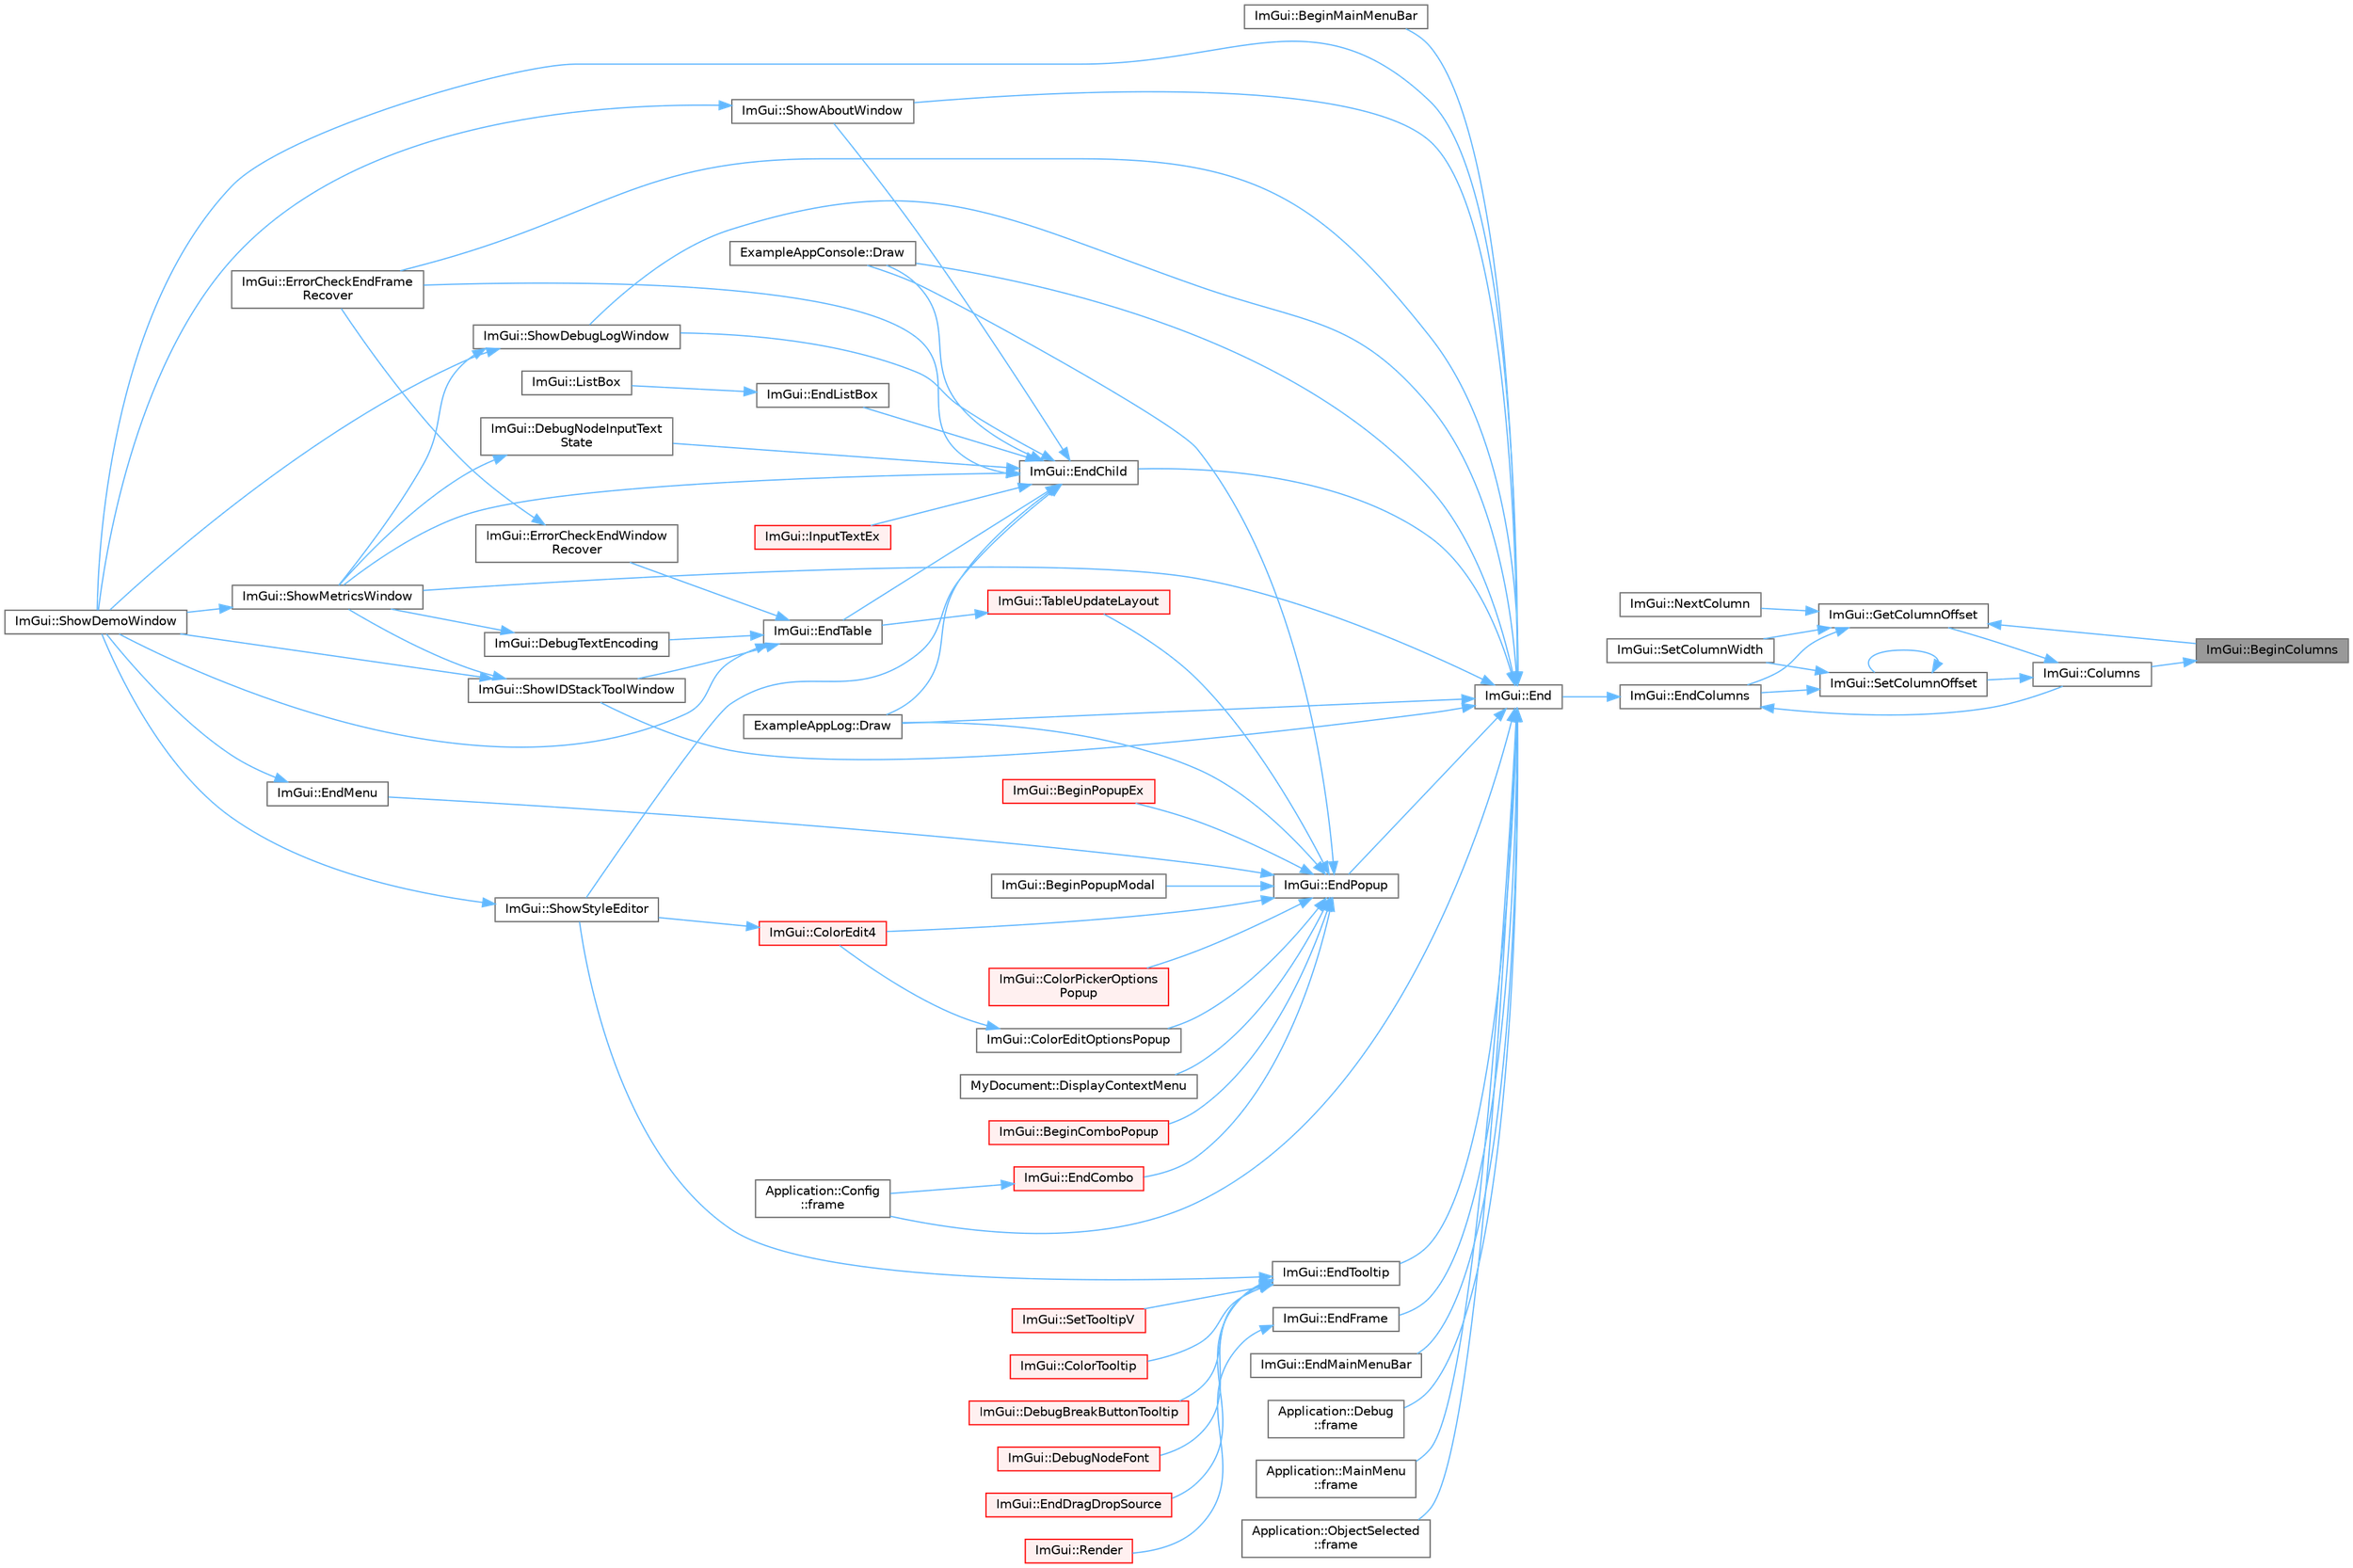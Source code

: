 digraph "ImGui::BeginColumns"
{
 // LATEX_PDF_SIZE
  bgcolor="transparent";
  edge [fontname=Helvetica,fontsize=10,labelfontname=Helvetica,labelfontsize=10];
  node [fontname=Helvetica,fontsize=10,shape=box,height=0.2,width=0.4];
  rankdir="RL";
  Node1 [id="Node000001",label="ImGui::BeginColumns",height=0.2,width=0.4,color="gray40", fillcolor="grey60", style="filled", fontcolor="black",tooltip=" "];
  Node1 -> Node2 [id="edge1_Node000001_Node000002",dir="back",color="steelblue1",style="solid",tooltip=" "];
  Node2 [id="Node000002",label="ImGui::Columns",height=0.2,width=0.4,color="grey40", fillcolor="white", style="filled",URL="$namespace_im_gui.html#a0e2889956542527c4039b6b8bf5c2a38",tooltip=" "];
  Node2 -> Node3 [id="edge2_Node000002_Node000003",dir="back",color="steelblue1",style="solid",tooltip=" "];
  Node3 [id="Node000003",label="ImGui::GetColumnOffset",height=0.2,width=0.4,color="grey40", fillcolor="white", style="filled",URL="$namespace_im_gui.html#a79c22e9c5c208b6c9534a273be71a9e6",tooltip=" "];
  Node3 -> Node1 [id="edge3_Node000003_Node000001",dir="back",color="steelblue1",style="solid",tooltip=" "];
  Node3 -> Node4 [id="edge4_Node000003_Node000004",dir="back",color="steelblue1",style="solid",tooltip=" "];
  Node4 [id="Node000004",label="ImGui::EndColumns",height=0.2,width=0.4,color="grey40", fillcolor="white", style="filled",URL="$namespace_im_gui.html#af93bed3bce5475fe4d525d744f16aa20",tooltip=" "];
  Node4 -> Node2 [id="edge5_Node000004_Node000002",dir="back",color="steelblue1",style="solid",tooltip=" "];
  Node4 -> Node5 [id="edge6_Node000004_Node000005",dir="back",color="steelblue1",style="solid",tooltip=" "];
  Node5 [id="Node000005",label="ImGui::End",height=0.2,width=0.4,color="grey40", fillcolor="white", style="filled",URL="$namespace_im_gui.html#a5479d93794a004c67ceb6d13f37c8254",tooltip=" "];
  Node5 -> Node6 [id="edge7_Node000005_Node000006",dir="back",color="steelblue1",style="solid",tooltip=" "];
  Node6 [id="Node000006",label="ImGui::BeginMainMenuBar",height=0.2,width=0.4,color="grey40", fillcolor="white", style="filled",URL="$namespace_im_gui.html#a55cb9cfb9865204ac6fb21c965784f78",tooltip=" "];
  Node5 -> Node7 [id="edge8_Node000005_Node000007",dir="back",color="steelblue1",style="solid",tooltip=" "];
  Node7 [id="Node000007",label="ExampleAppConsole::Draw",height=0.2,width=0.4,color="grey40", fillcolor="white", style="filled",URL="$struct_example_app_console.html#a0518a09c7e8648dd52c7c06df19ac17a",tooltip=" "];
  Node5 -> Node8 [id="edge9_Node000005_Node000008",dir="back",color="steelblue1",style="solid",tooltip=" "];
  Node8 [id="Node000008",label="ExampleAppLog::Draw",height=0.2,width=0.4,color="grey40", fillcolor="white", style="filled",URL="$struct_example_app_log.html#a5ad3a4bdb89171b84aeaff96948a1f77",tooltip=" "];
  Node5 -> Node9 [id="edge10_Node000005_Node000009",dir="back",color="steelblue1",style="solid",tooltip=" "];
  Node9 [id="Node000009",label="ImGui::EndChild",height=0.2,width=0.4,color="grey40", fillcolor="white", style="filled",URL="$namespace_im_gui.html#af8de559a88c1442d6df8c1b04c86e997",tooltip=" "];
  Node9 -> Node10 [id="edge11_Node000009_Node000010",dir="back",color="steelblue1",style="solid",tooltip=" "];
  Node10 [id="Node000010",label="ImGui::DebugNodeInputText\lState",height=0.2,width=0.4,color="grey40", fillcolor="white", style="filled",URL="$namespace_im_gui.html#ab85df47e899ab32dbdd5089f40e3802f",tooltip=" "];
  Node10 -> Node11 [id="edge12_Node000010_Node000011",dir="back",color="steelblue1",style="solid",tooltip=" "];
  Node11 [id="Node000011",label="ImGui::ShowMetricsWindow",height=0.2,width=0.4,color="grey40", fillcolor="white", style="filled",URL="$namespace_im_gui.html#afe7a28c6eb52fff3cc27d5a698fea4ff",tooltip=" "];
  Node11 -> Node12 [id="edge13_Node000011_Node000012",dir="back",color="steelblue1",style="solid",tooltip=" "];
  Node12 [id="Node000012",label="ImGui::ShowDemoWindow",height=0.2,width=0.4,color="grey40", fillcolor="white", style="filled",URL="$namespace_im_gui.html#af95643a0ce4893b9e57c12991922fb18",tooltip=" "];
  Node9 -> Node7 [id="edge14_Node000009_Node000007",dir="back",color="steelblue1",style="solid",tooltip=" "];
  Node9 -> Node8 [id="edge15_Node000009_Node000008",dir="back",color="steelblue1",style="solid",tooltip=" "];
  Node9 -> Node13 [id="edge16_Node000009_Node000013",dir="back",color="steelblue1",style="solid",tooltip=" "];
  Node13 [id="Node000013",label="ImGui::EndListBox",height=0.2,width=0.4,color="grey40", fillcolor="white", style="filled",URL="$namespace_im_gui.html#a6a1b63d9b66bb934d995c279ac02daff",tooltip=" "];
  Node13 -> Node14 [id="edge17_Node000013_Node000014",dir="back",color="steelblue1",style="solid",tooltip=" "];
  Node14 [id="Node000014",label="ImGui::ListBox",height=0.2,width=0.4,color="grey40", fillcolor="white", style="filled",URL="$namespace_im_gui.html#a94c78076bd40ff548ecd124f95af8710",tooltip=" "];
  Node9 -> Node15 [id="edge18_Node000009_Node000015",dir="back",color="steelblue1",style="solid",tooltip=" "];
  Node15 [id="Node000015",label="ImGui::EndTable",height=0.2,width=0.4,color="grey40", fillcolor="white", style="filled",URL="$namespace_im_gui.html#a9c70aaa6464c2e51e6f3342da133ada1",tooltip=" "];
  Node15 -> Node16 [id="edge19_Node000015_Node000016",dir="back",color="steelblue1",style="solid",tooltip=" "];
  Node16 [id="Node000016",label="ImGui::DebugTextEncoding",height=0.2,width=0.4,color="grey40", fillcolor="white", style="filled",URL="$namespace_im_gui.html#a326f0badd138d1dea078a31b0e8dd685",tooltip=" "];
  Node16 -> Node11 [id="edge20_Node000016_Node000011",dir="back",color="steelblue1",style="solid",tooltip=" "];
  Node15 -> Node17 [id="edge21_Node000015_Node000017",dir="back",color="steelblue1",style="solid",tooltip=" "];
  Node17 [id="Node000017",label="ImGui::ErrorCheckEndWindow\lRecover",height=0.2,width=0.4,color="grey40", fillcolor="white", style="filled",URL="$namespace_im_gui.html#a945392cbf05b9434df8ec3630b10e01a",tooltip=" "];
  Node17 -> Node18 [id="edge22_Node000017_Node000018",dir="back",color="steelblue1",style="solid",tooltip=" "];
  Node18 [id="Node000018",label="ImGui::ErrorCheckEndFrame\lRecover",height=0.2,width=0.4,color="grey40", fillcolor="white", style="filled",URL="$namespace_im_gui.html#aaeda60ee2c0b5c2b3f397b237c9928f3",tooltip=" "];
  Node15 -> Node12 [id="edge23_Node000015_Node000012",dir="back",color="steelblue1",style="solid",tooltip=" "];
  Node15 -> Node19 [id="edge24_Node000015_Node000019",dir="back",color="steelblue1",style="solid",tooltip=" "];
  Node19 [id="Node000019",label="ImGui::ShowIDStackToolWindow",height=0.2,width=0.4,color="grey40", fillcolor="white", style="filled",URL="$namespace_im_gui.html#ab4a87bf4a874a8e5872b60b4a9b1d99e",tooltip=" "];
  Node19 -> Node12 [id="edge25_Node000019_Node000012",dir="back",color="steelblue1",style="solid",tooltip=" "];
  Node19 -> Node11 [id="edge26_Node000019_Node000011",dir="back",color="steelblue1",style="solid",tooltip=" "];
  Node9 -> Node18 [id="edge27_Node000009_Node000018",dir="back",color="steelblue1",style="solid",tooltip=" "];
  Node9 -> Node20 [id="edge28_Node000009_Node000020",dir="back",color="steelblue1",style="solid",tooltip=" "];
  Node20 [id="Node000020",label="ImGui::InputTextEx",height=0.2,width=0.4,color="red", fillcolor="#FFF0F0", style="filled",URL="$namespace_im_gui.html#af89af17ecc11653f25fea1e50e195de6",tooltip=" "];
  Node9 -> Node76 [id="edge29_Node000009_Node000076",dir="back",color="steelblue1",style="solid",tooltip=" "];
  Node76 [id="Node000076",label="ImGui::ShowAboutWindow",height=0.2,width=0.4,color="grey40", fillcolor="white", style="filled",URL="$namespace_im_gui.html#ac297462e33309d0540fa459bccdc9304",tooltip=" "];
  Node76 -> Node12 [id="edge30_Node000076_Node000012",dir="back",color="steelblue1",style="solid",tooltip=" "];
  Node9 -> Node77 [id="edge31_Node000009_Node000077",dir="back",color="steelblue1",style="solid",tooltip=" "];
  Node77 [id="Node000077",label="ImGui::ShowDebugLogWindow",height=0.2,width=0.4,color="grey40", fillcolor="white", style="filled",URL="$namespace_im_gui.html#af1b39e70cac2e1b9e62dd3c9d154cbd6",tooltip=" "];
  Node77 -> Node12 [id="edge32_Node000077_Node000012",dir="back",color="steelblue1",style="solid",tooltip=" "];
  Node77 -> Node11 [id="edge33_Node000077_Node000011",dir="back",color="steelblue1",style="solid",tooltip=" "];
  Node9 -> Node11 [id="edge34_Node000009_Node000011",dir="back",color="steelblue1",style="solid",tooltip=" "];
  Node9 -> Node28 [id="edge35_Node000009_Node000028",dir="back",color="steelblue1",style="solid",tooltip=" "];
  Node28 [id="Node000028",label="ImGui::ShowStyleEditor",height=0.2,width=0.4,color="grey40", fillcolor="white", style="filled",URL="$namespace_im_gui.html#ab2eb3dec78d054fe3feab1c091ec5de5",tooltip=" "];
  Node28 -> Node12 [id="edge36_Node000028_Node000012",dir="back",color="steelblue1",style="solid",tooltip=" "];
  Node5 -> Node78 [id="edge37_Node000005_Node000078",dir="back",color="steelblue1",style="solid",tooltip=" "];
  Node78 [id="Node000078",label="ImGui::EndFrame",height=0.2,width=0.4,color="grey40", fillcolor="white", style="filled",URL="$namespace_im_gui.html#a246c37da45e88a12ade440a0feacb4ee",tooltip=" "];
  Node78 -> Node79 [id="edge38_Node000078_Node000079",dir="back",color="steelblue1",style="solid",tooltip=" "];
  Node79 [id="Node000079",label="ImGui::Render",height=0.2,width=0.4,color="red", fillcolor="#FFF0F0", style="filled",URL="$namespace_im_gui.html#ab51a164f547317c16c441f1599e3946d",tooltip=" "];
  Node5 -> Node81 [id="edge39_Node000005_Node000081",dir="back",color="steelblue1",style="solid",tooltip=" "];
  Node81 [id="Node000081",label="ImGui::EndMainMenuBar",height=0.2,width=0.4,color="grey40", fillcolor="white", style="filled",URL="$namespace_im_gui.html#ab92f330c808546b340eb7bdf7e5f7c95",tooltip=" "];
  Node5 -> Node82 [id="edge40_Node000005_Node000082",dir="back",color="steelblue1",style="solid",tooltip=" "];
  Node82 [id="Node000082",label="ImGui::EndPopup",height=0.2,width=0.4,color="grey40", fillcolor="white", style="filled",URL="$namespace_im_gui.html#aa6a9b5696f2ea7eed7683425fc77b8f2",tooltip=" "];
  Node82 -> Node83 [id="edge41_Node000082_Node000083",dir="back",color="steelblue1",style="solid",tooltip=" "];
  Node83 [id="Node000083",label="ImGui::BeginComboPopup",height=0.2,width=0.4,color="red", fillcolor="#FFF0F0", style="filled",URL="$namespace_im_gui.html#a6ecb51142fcb72cd19ff002c3a7d8e25",tooltip=" "];
  Node82 -> Node87 [id="edge42_Node000082_Node000087",dir="back",color="steelblue1",style="solid",tooltip=" "];
  Node87 [id="Node000087",label="ImGui::BeginPopupEx",height=0.2,width=0.4,color="red", fillcolor="#FFF0F0", style="filled",URL="$namespace_im_gui.html#a89da3a22300e8293257b6cfdf1b83b7a",tooltip=" "];
  Node82 -> Node104 [id="edge43_Node000082_Node000104",dir="back",color="steelblue1",style="solid",tooltip=" "];
  Node104 [id="Node000104",label="ImGui::BeginPopupModal",height=0.2,width=0.4,color="grey40", fillcolor="white", style="filled",URL="$namespace_im_gui.html#a6d840f615c198c2342968f733fda11b3",tooltip=" "];
  Node82 -> Node22 [id="edge44_Node000082_Node000022",dir="back",color="steelblue1",style="solid",tooltip=" "];
  Node22 [id="Node000022",label="ImGui::ColorEdit4",height=0.2,width=0.4,color="red", fillcolor="#FFF0F0", style="filled",URL="$namespace_im_gui.html#ac3f45e2aa0b1d591cc8a2cdf8b566a45",tooltip=" "];
  Node22 -> Node28 [id="edge45_Node000022_Node000028",dir="back",color="steelblue1",style="solid",tooltip=" "];
  Node82 -> Node91 [id="edge46_Node000082_Node000091",dir="back",color="steelblue1",style="solid",tooltip=" "];
  Node91 [id="Node000091",label="ImGui::ColorEditOptionsPopup",height=0.2,width=0.4,color="grey40", fillcolor="white", style="filled",URL="$namespace_im_gui.html#a6bfb117816d669f8704e5d0c0c0795fe",tooltip=" "];
  Node91 -> Node22 [id="edge47_Node000091_Node000022",dir="back",color="steelblue1",style="solid",tooltip=" "];
  Node82 -> Node27 [id="edge48_Node000082_Node000027",dir="back",color="steelblue1",style="solid",tooltip=" "];
  Node27 [id="Node000027",label="ImGui::ColorPickerOptions\lPopup",height=0.2,width=0.4,color="red", fillcolor="#FFF0F0", style="filled",URL="$namespace_im_gui.html#a6d112eeb6d8ffdebbc9d9a8c66babbee",tooltip=" "];
  Node82 -> Node93 [id="edge49_Node000082_Node000093",dir="back",color="steelblue1",style="solid",tooltip=" "];
  Node93 [id="Node000093",label="MyDocument::DisplayContextMenu",height=0.2,width=0.4,color="grey40", fillcolor="white", style="filled",URL="$struct_my_document.html#ae9e8d83c14b75c307447e3f410e432ec",tooltip=" "];
  Node82 -> Node7 [id="edge50_Node000082_Node000007",dir="back",color="steelblue1",style="solid",tooltip=" "];
  Node82 -> Node8 [id="edge51_Node000082_Node000008",dir="back",color="steelblue1",style="solid",tooltip=" "];
  Node82 -> Node105 [id="edge52_Node000082_Node000105",dir="back",color="steelblue1",style="solid",tooltip=" "];
  Node105 [id="Node000105",label="ImGui::EndCombo",height=0.2,width=0.4,color="red", fillcolor="#FFF0F0", style="filled",URL="$namespace_im_gui.html#a63434692d7de278875c7ea0143fbe6e4",tooltip=" "];
  Node105 -> Node30 [id="edge53_Node000105_Node000030",dir="back",color="steelblue1",style="solid",tooltip=" "];
  Node30 [id="Node000030",label="Application::Config\l::frame",height=0.2,width=0.4,color="grey40", fillcolor="white", style="filled",URL="$class_application_1_1_config.html#a291cc3a874949e121dcf83a3f90681bc",tooltip=" "];
  Node82 -> Node106 [id="edge54_Node000082_Node000106",dir="back",color="steelblue1",style="solid",tooltip=" "];
  Node106 [id="Node000106",label="ImGui::EndMenu",height=0.2,width=0.4,color="grey40", fillcolor="white", style="filled",URL="$namespace_im_gui.html#a1448a5a4e8c431c15f991e9255c0df95",tooltip=" "];
  Node106 -> Node12 [id="edge55_Node000106_Node000012",dir="back",color="steelblue1",style="solid",tooltip=" "];
  Node82 -> Node97 [id="edge56_Node000082_Node000097",dir="back",color="steelblue1",style="solid",tooltip=" "];
  Node97 [id="Node000097",label="ImGui::TableUpdateLayout",height=0.2,width=0.4,color="red", fillcolor="#FFF0F0", style="filled",URL="$namespace_im_gui.html#a890d76a0ec9efc98765c226884e3e32a",tooltip=" "];
  Node97 -> Node15 [id="edge57_Node000097_Node000015",dir="back",color="steelblue1",style="solid",tooltip=" "];
  Node5 -> Node107 [id="edge58_Node000005_Node000107",dir="back",color="steelblue1",style="solid",tooltip=" "];
  Node107 [id="Node000107",label="ImGui::EndTooltip",height=0.2,width=0.4,color="grey40", fillcolor="white", style="filled",URL="$namespace_im_gui.html#ac8d75c160cfdf43d512f773ca133a1c6",tooltip=" "];
  Node107 -> Node108 [id="edge59_Node000107_Node000108",dir="back",color="steelblue1",style="solid",tooltip=" "];
  Node108 [id="Node000108",label="ImGui::ColorTooltip",height=0.2,width=0.4,color="red", fillcolor="#FFF0F0", style="filled",URL="$namespace_im_gui.html#afad90b366b6471e3b13175c0ebeb26c8",tooltip=" "];
  Node107 -> Node110 [id="edge60_Node000107_Node000110",dir="back",color="steelblue1",style="solid",tooltip=" "];
  Node110 [id="Node000110",label="ImGui::DebugBreakButtonTooltip",height=0.2,width=0.4,color="red", fillcolor="#FFF0F0", style="filled",URL="$namespace_im_gui.html#a6f2a211be11756216a881936bc6d9aab",tooltip=" "];
  Node107 -> Node52 [id="edge61_Node000107_Node000052",dir="back",color="steelblue1",style="solid",tooltip=" "];
  Node52 [id="Node000052",label="ImGui::DebugNodeFont",height=0.2,width=0.4,color="red", fillcolor="#FFF0F0", style="filled",URL="$namespace_im_gui.html#ae0207d60728f7e6a47dbcd1d7d84e3cb",tooltip=" "];
  Node107 -> Node117 [id="edge62_Node000107_Node000117",dir="back",color="steelblue1",style="solid",tooltip=" "];
  Node117 [id="Node000117",label="ImGui::EndDragDropSource",height=0.2,width=0.4,color="red", fillcolor="#FFF0F0", style="filled",URL="$namespace_im_gui.html#a02f225fefff2a046038ed99ab20606da",tooltip=" "];
  Node107 -> Node118 [id="edge63_Node000107_Node000118",dir="back",color="steelblue1",style="solid",tooltip=" "];
  Node118 [id="Node000118",label="ImGui::SetTooltipV",height=0.2,width=0.4,color="red", fillcolor="#FFF0F0", style="filled",URL="$namespace_im_gui.html#a3826acf68fc4a12bb66401575f51d6a2",tooltip=" "];
  Node107 -> Node28 [id="edge64_Node000107_Node000028",dir="back",color="steelblue1",style="solid",tooltip=" "];
  Node5 -> Node18 [id="edge65_Node000005_Node000018",dir="back",color="steelblue1",style="solid",tooltip=" "];
  Node5 -> Node30 [id="edge66_Node000005_Node000030",dir="back",color="steelblue1",style="solid",tooltip=" "];
  Node5 -> Node131 [id="edge67_Node000005_Node000131",dir="back",color="steelblue1",style="solid",tooltip=" "];
  Node131 [id="Node000131",label="Application::Debug\l::frame",height=0.2,width=0.4,color="grey40", fillcolor="white", style="filled",URL="$class_application_1_1_debug.html#a26339829cae3b768474358c34eb8ab23",tooltip=" "];
  Node5 -> Node132 [id="edge68_Node000005_Node000132",dir="back",color="steelblue1",style="solid",tooltip=" "];
  Node132 [id="Node000132",label="Application::MainMenu\l::frame",height=0.2,width=0.4,color="grey40", fillcolor="white", style="filled",URL="$class_application_1_1_main_menu.html#a868fe54ddb269b9ab03f0d7d068dd698",tooltip=" "];
  Node5 -> Node33 [id="edge69_Node000005_Node000033",dir="back",color="steelblue1",style="solid",tooltip=" "];
  Node33 [id="Node000033",label="Application::ObjectSelected\l::frame",height=0.2,width=0.4,color="grey40", fillcolor="white", style="filled",URL="$class_application_1_1_object_selected.html#a30dd507edcc6c76dd65cc0cf9dda010a",tooltip=" "];
  Node5 -> Node76 [id="edge70_Node000005_Node000076",dir="back",color="steelblue1",style="solid",tooltip=" "];
  Node5 -> Node77 [id="edge71_Node000005_Node000077",dir="back",color="steelblue1",style="solid",tooltip=" "];
  Node5 -> Node12 [id="edge72_Node000005_Node000012",dir="back",color="steelblue1",style="solid",tooltip=" "];
  Node5 -> Node19 [id="edge73_Node000005_Node000019",dir="back",color="steelblue1",style="solid",tooltip=" "];
  Node5 -> Node11 [id="edge74_Node000005_Node000011",dir="back",color="steelblue1",style="solid",tooltip=" "];
  Node3 -> Node133 [id="edge75_Node000003_Node000133",dir="back",color="steelblue1",style="solid",tooltip=" "];
  Node133 [id="Node000133",label="ImGui::NextColumn",height=0.2,width=0.4,color="grey40", fillcolor="white", style="filled",URL="$namespace_im_gui.html#a8f97746d6a9d59c8400c26fb7613a2ff",tooltip=" "];
  Node3 -> Node134 [id="edge76_Node000003_Node000134",dir="back",color="steelblue1",style="solid",tooltip=" "];
  Node134 [id="Node000134",label="ImGui::SetColumnWidth",height=0.2,width=0.4,color="grey40", fillcolor="white", style="filled",URL="$namespace_im_gui.html#af17222ec47aebb5ede00be7b52de9f5d",tooltip=" "];
  Node2 -> Node135 [id="edge77_Node000002_Node000135",dir="back",color="steelblue1",style="solid",tooltip=" "];
  Node135 [id="Node000135",label="ImGui::SetColumnOffset",height=0.2,width=0.4,color="grey40", fillcolor="white", style="filled",URL="$namespace_im_gui.html#a8cc207211d6cf3f77b505e24aed4ebcc",tooltip=" "];
  Node135 -> Node4 [id="edge78_Node000135_Node000004",dir="back",color="steelblue1",style="solid",tooltip=" "];
  Node135 -> Node135 [id="edge79_Node000135_Node000135",dir="back",color="steelblue1",style="solid",tooltip=" "];
  Node135 -> Node134 [id="edge80_Node000135_Node000134",dir="back",color="steelblue1",style="solid",tooltip=" "];
}
